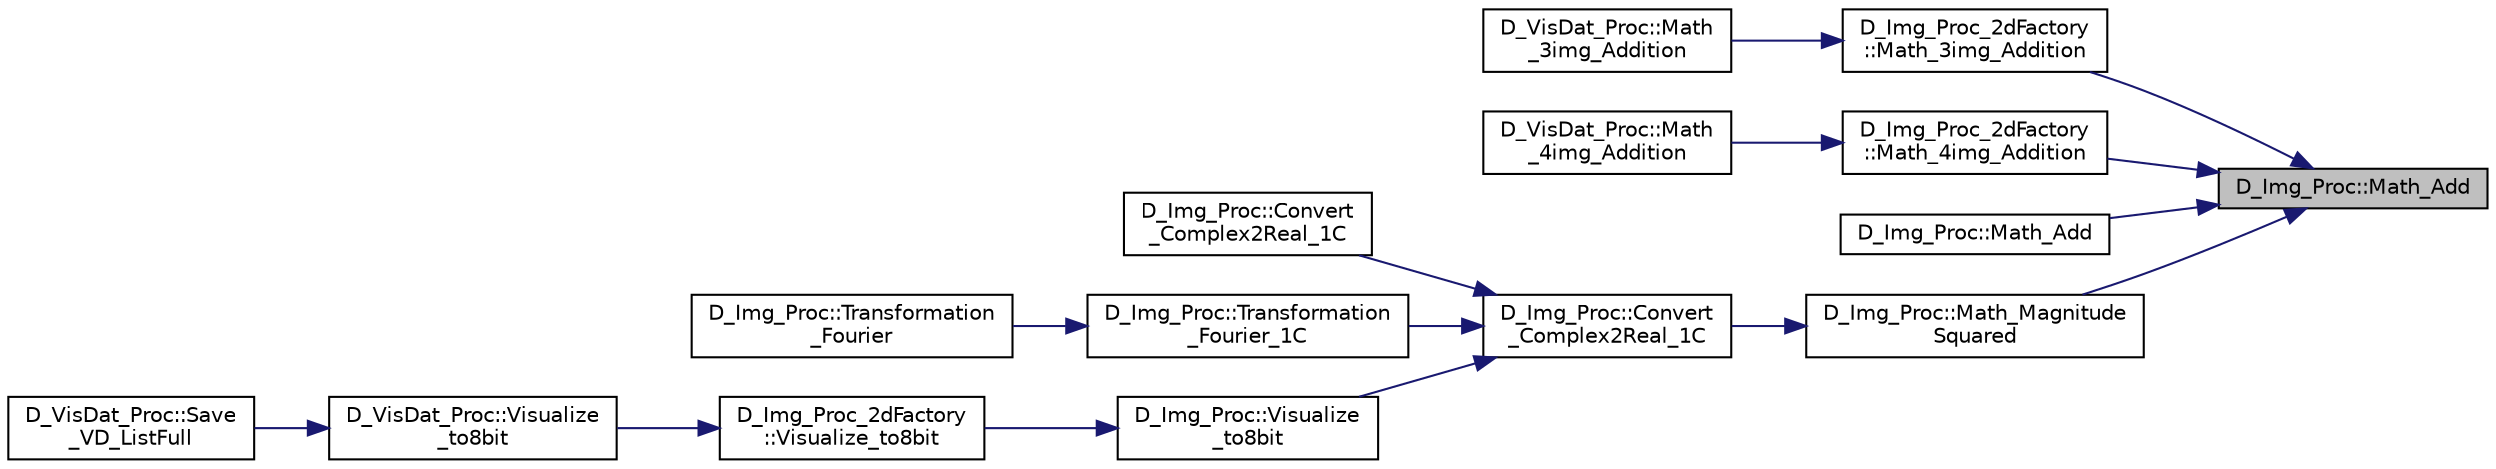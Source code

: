 digraph "D_Img_Proc::Math_Add"
{
 // LATEX_PDF_SIZE
  edge [fontname="Helvetica",fontsize="10",labelfontname="Helvetica",labelfontsize="10"];
  node [fontname="Helvetica",fontsize="10",shape=record];
  rankdir="RL";
  Node1 [label="D_Img_Proc::Math_Add",height=0.2,width=0.4,color="black", fillcolor="grey75", style="filled", fontcolor="black",tooltip=" "];
  Node1 -> Node2 [dir="back",color="midnightblue",fontsize="10",style="solid"];
  Node2 [label="D_Img_Proc_2dFactory\l::Math_3img_Addition",height=0.2,width=0.4,color="black", fillcolor="white", style="filled",URL="$class_d___img___proc__2d_factory.html#a9b7ee804fd759a667777cb619cee4169",tooltip=" "];
  Node2 -> Node3 [dir="back",color="midnightblue",fontsize="10",style="solid"];
  Node3 [label="D_VisDat_Proc::Math\l_3img_Addition",height=0.2,width=0.4,color="black", fillcolor="white", style="filled",URL="$class_d___vis_dat___proc.html#a3c3f538f1d669bdab2fcbd96adbb067b",tooltip=" "];
  Node1 -> Node4 [dir="back",color="midnightblue",fontsize="10",style="solid"];
  Node4 [label="D_Img_Proc_2dFactory\l::Math_4img_Addition",height=0.2,width=0.4,color="black", fillcolor="white", style="filled",URL="$class_d___img___proc__2d_factory.html#af074692cbd30a175b14bc2eabb4a65a2",tooltip=" "];
  Node4 -> Node5 [dir="back",color="midnightblue",fontsize="10",style="solid"];
  Node5 [label="D_VisDat_Proc::Math\l_4img_Addition",height=0.2,width=0.4,color="black", fillcolor="white", style="filled",URL="$class_d___vis_dat___proc.html#a3cbf2d68467b8b0b0a02319a81d3c55e",tooltip=" "];
  Node1 -> Node6 [dir="back",color="midnightblue",fontsize="10",style="solid"];
  Node6 [label="D_Img_Proc::Math_Add",height=0.2,width=0.4,color="black", fillcolor="white", style="filled",URL="$class_d___img___proc.html#a0152cbc19c6522ede3c446ddb2b5411b",tooltip=" "];
  Node1 -> Node7 [dir="back",color="midnightblue",fontsize="10",style="solid"];
  Node7 [label="D_Img_Proc::Math_Magnitude\lSquared",height=0.2,width=0.4,color="black", fillcolor="white", style="filled",URL="$class_d___img___proc.html#a50c9da1db9fcfb94d7ca192483d5e28b",tooltip=" "];
  Node7 -> Node8 [dir="back",color="midnightblue",fontsize="10",style="solid"];
  Node8 [label="D_Img_Proc::Convert\l_Complex2Real_1C",height=0.2,width=0.4,color="black", fillcolor="white", style="filled",URL="$class_d___img___proc.html#a89d9a703e9ff67bee747177107d9f2d7",tooltip=" "];
  Node8 -> Node9 [dir="back",color="midnightblue",fontsize="10",style="solid"];
  Node9 [label="D_Img_Proc::Convert\l_Complex2Real_1C",height=0.2,width=0.4,color="black", fillcolor="white", style="filled",URL="$class_d___img___proc.html#a9d93e4dc7368d4d3e1224bac3dd8aad9",tooltip=" "];
  Node8 -> Node10 [dir="back",color="midnightblue",fontsize="10",style="solid"];
  Node10 [label="D_Img_Proc::Transformation\l_Fourier_1C",height=0.2,width=0.4,color="black", fillcolor="white", style="filled",URL="$class_d___img___proc.html#aaf5ac6e18dddfab80db7779ea8677c8d",tooltip=" "];
  Node10 -> Node11 [dir="back",color="midnightblue",fontsize="10",style="solid"];
  Node11 [label="D_Img_Proc::Transformation\l_Fourier",height=0.2,width=0.4,color="black", fillcolor="white", style="filled",URL="$class_d___img___proc.html#a8a4460f6f7bbe8b41ac03531b3808f7c",tooltip=" "];
  Node8 -> Node12 [dir="back",color="midnightblue",fontsize="10",style="solid"];
  Node12 [label="D_Img_Proc::Visualize\l_to8bit",height=0.2,width=0.4,color="black", fillcolor="white", style="filled",URL="$class_d___img___proc.html#ae1397956ae15b4aa10e0790c0141a809",tooltip=" "];
  Node12 -> Node13 [dir="back",color="midnightblue",fontsize="10",style="solid"];
  Node13 [label="D_Img_Proc_2dFactory\l::Visualize_to8bit",height=0.2,width=0.4,color="black", fillcolor="white", style="filled",URL="$class_d___img___proc__2d_factory.html#a6d73d62f6bda6ede8bd5eb140b6452a2",tooltip=" "];
  Node13 -> Node14 [dir="back",color="midnightblue",fontsize="10",style="solid"];
  Node14 [label="D_VisDat_Proc::Visualize\l_to8bit",height=0.2,width=0.4,color="black", fillcolor="white", style="filled",URL="$class_d___vis_dat___proc.html#abc100ab81245d52152bcb396fbf19b31",tooltip=" "];
  Node14 -> Node15 [dir="back",color="midnightblue",fontsize="10",style="solid"];
  Node15 [label="D_VisDat_Proc::Save\l_VD_ListFull",height=0.2,width=0.4,color="black", fillcolor="white", style="filled",URL="$class_d___vis_dat___proc.html#aa19c0cf814fb82dbc0c7aa619f74551f",tooltip=" "];
}
